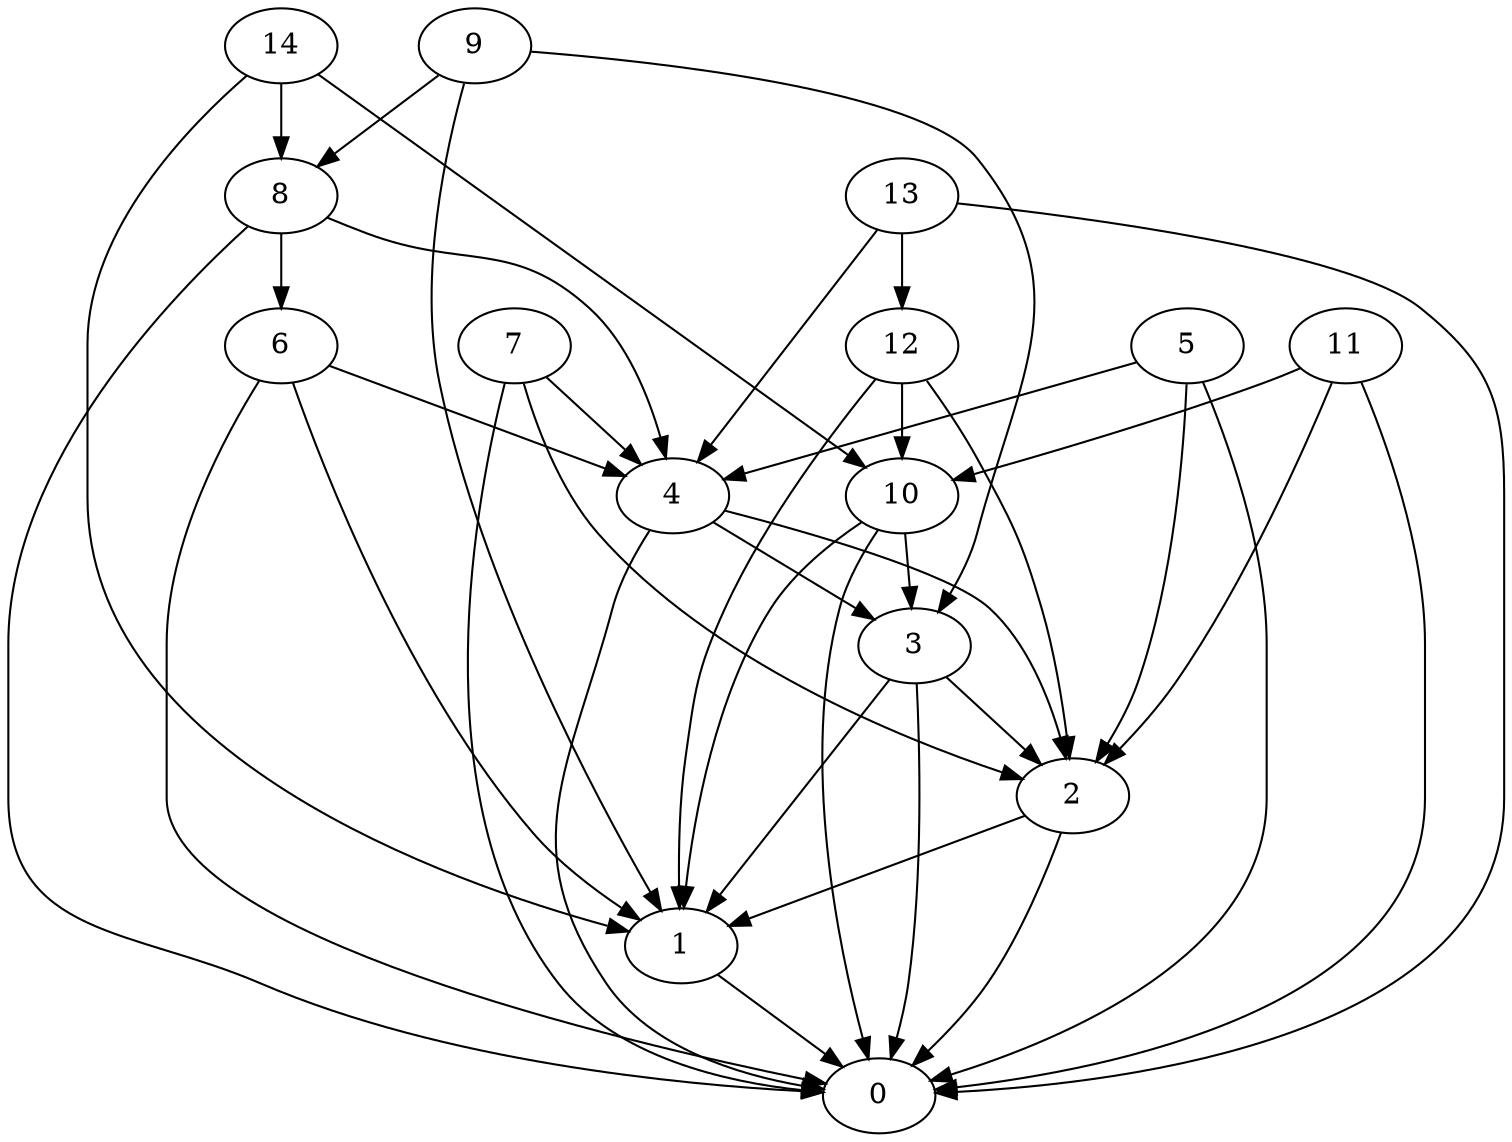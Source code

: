 /* Created by igraph 0.6.5 */
digraph {
  0;
  1;
  2;
  3;
  4;
  5;
  6;
  7;
  8;
  9;
  10;
  11;
  12;
  13;
  14;

  1 -> 0;
  2 -> 0;
  2 -> 1;
  3 -> 0;
  3 -> 1;
  3 -> 2;
  4 -> 0;
  4 -> 3;
  4 -> 2;
  5 -> 0;
  5 -> 2;
  5 -> 4;
  6 -> 0;
  6 -> 1;
  6 -> 4;
  7 -> 2;
  7 -> 4;
  7 -> 0;
  8 -> 0;
  8 -> 4;
  8 -> 6;
  9 -> 8;
  9 -> 1;
  9 -> 3;
  10 -> 0;
  10 -> 1;
  10 -> 3;
  11 -> 2;
  11 -> 0;
  11 -> 10;
  12 -> 1;
  12 -> 10;
  12 -> 2;
  13 -> 12;
  13 -> 0;
  13 -> 4;
  14 -> 8;
  14 -> 10;
  14 -> 1;
}
